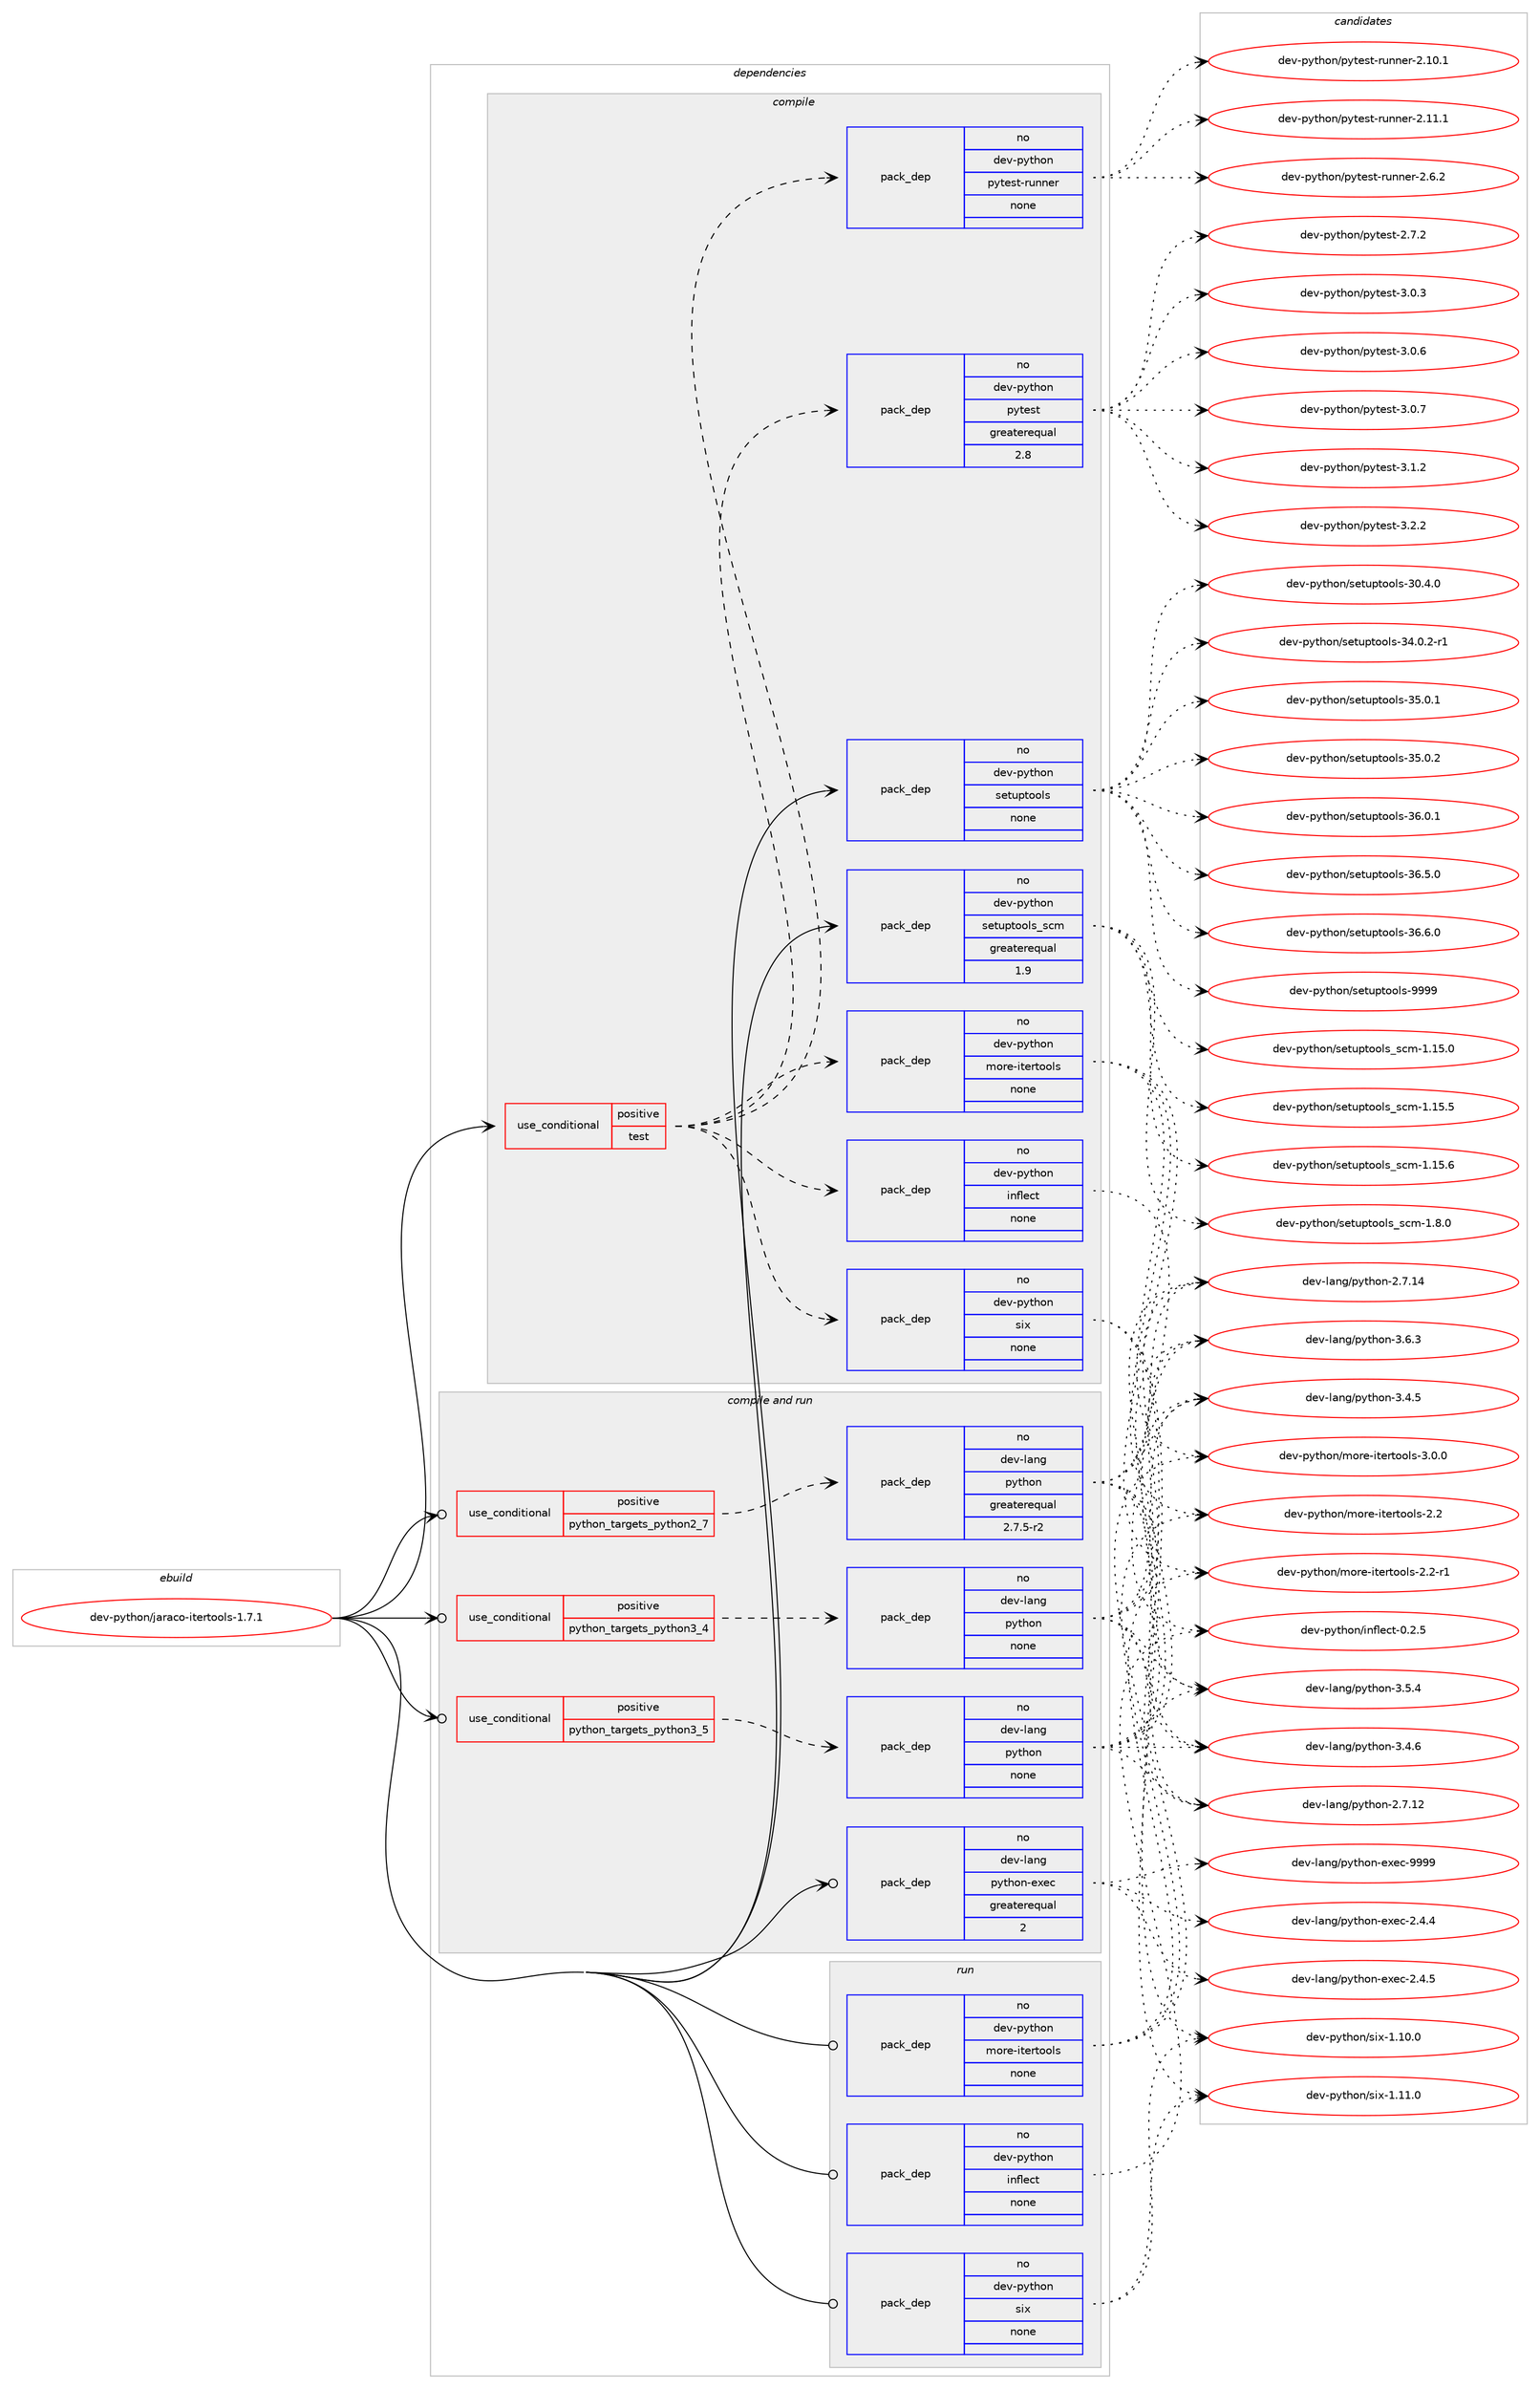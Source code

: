 digraph prolog {

# *************
# Graph options
# *************

newrank=true;
concentrate=true;
compound=true;
graph [rankdir=LR,fontname=Helvetica,fontsize=10,ranksep=1.5];#, ranksep=2.5, nodesep=0.2];
edge  [arrowhead=vee];
node  [fontname=Helvetica,fontsize=10];

# **********
# The ebuild
# **********

subgraph cluster_leftcol {
color=gray;
rank=same;
label=<<i>ebuild</i>>;
id [label="dev-python/jaraco-itertools-1.7.1", color=red, width=4, href="../dev-python/jaraco-itertools-1.7.1.svg"];
}

# ****************
# The dependencies
# ****************

subgraph cluster_midcol {
color=gray;
label=<<i>dependencies</i>>;
subgraph cluster_compile {
fillcolor="#eeeeee";
style=filled;
label=<<i>compile</i>>;
subgraph cond34297 {
dependency162383 [label=<<TABLE BORDER="0" CELLBORDER="1" CELLSPACING="0" CELLPADDING="4"><TR><TD ROWSPAN="3" CELLPADDING="10">use_conditional</TD></TR><TR><TD>positive</TD></TR><TR><TD>test</TD></TR></TABLE>>, shape=none, color=red];
subgraph pack124234 {
dependency162384 [label=<<TABLE BORDER="0" CELLBORDER="1" CELLSPACING="0" CELLPADDING="4" WIDTH="220"><TR><TD ROWSPAN="6" CELLPADDING="30">pack_dep</TD></TR><TR><TD WIDTH="110">no</TD></TR><TR><TD>dev-python</TD></TR><TR><TD>six</TD></TR><TR><TD>none</TD></TR><TR><TD></TD></TR></TABLE>>, shape=none, color=blue];
}
dependency162383:e -> dependency162384:w [weight=20,style="dashed",arrowhead="vee"];
subgraph pack124235 {
dependency162385 [label=<<TABLE BORDER="0" CELLBORDER="1" CELLSPACING="0" CELLPADDING="4" WIDTH="220"><TR><TD ROWSPAN="6" CELLPADDING="30">pack_dep</TD></TR><TR><TD WIDTH="110">no</TD></TR><TR><TD>dev-python</TD></TR><TR><TD>inflect</TD></TR><TR><TD>none</TD></TR><TR><TD></TD></TR></TABLE>>, shape=none, color=blue];
}
dependency162383:e -> dependency162385:w [weight=20,style="dashed",arrowhead="vee"];
subgraph pack124236 {
dependency162386 [label=<<TABLE BORDER="0" CELLBORDER="1" CELLSPACING="0" CELLPADDING="4" WIDTH="220"><TR><TD ROWSPAN="6" CELLPADDING="30">pack_dep</TD></TR><TR><TD WIDTH="110">no</TD></TR><TR><TD>dev-python</TD></TR><TR><TD>more-itertools</TD></TR><TR><TD>none</TD></TR><TR><TD></TD></TR></TABLE>>, shape=none, color=blue];
}
dependency162383:e -> dependency162386:w [weight=20,style="dashed",arrowhead="vee"];
subgraph pack124237 {
dependency162387 [label=<<TABLE BORDER="0" CELLBORDER="1" CELLSPACING="0" CELLPADDING="4" WIDTH="220"><TR><TD ROWSPAN="6" CELLPADDING="30">pack_dep</TD></TR><TR><TD WIDTH="110">no</TD></TR><TR><TD>dev-python</TD></TR><TR><TD>pytest</TD></TR><TR><TD>greaterequal</TD></TR><TR><TD>2.8</TD></TR></TABLE>>, shape=none, color=blue];
}
dependency162383:e -> dependency162387:w [weight=20,style="dashed",arrowhead="vee"];
subgraph pack124238 {
dependency162388 [label=<<TABLE BORDER="0" CELLBORDER="1" CELLSPACING="0" CELLPADDING="4" WIDTH="220"><TR><TD ROWSPAN="6" CELLPADDING="30">pack_dep</TD></TR><TR><TD WIDTH="110">no</TD></TR><TR><TD>dev-python</TD></TR><TR><TD>pytest-runner</TD></TR><TR><TD>none</TD></TR><TR><TD></TD></TR></TABLE>>, shape=none, color=blue];
}
dependency162383:e -> dependency162388:w [weight=20,style="dashed",arrowhead="vee"];
}
id:e -> dependency162383:w [weight=20,style="solid",arrowhead="vee"];
subgraph pack124239 {
dependency162389 [label=<<TABLE BORDER="0" CELLBORDER="1" CELLSPACING="0" CELLPADDING="4" WIDTH="220"><TR><TD ROWSPAN="6" CELLPADDING="30">pack_dep</TD></TR><TR><TD WIDTH="110">no</TD></TR><TR><TD>dev-python</TD></TR><TR><TD>setuptools</TD></TR><TR><TD>none</TD></TR><TR><TD></TD></TR></TABLE>>, shape=none, color=blue];
}
id:e -> dependency162389:w [weight=20,style="solid",arrowhead="vee"];
subgraph pack124240 {
dependency162390 [label=<<TABLE BORDER="0" CELLBORDER="1" CELLSPACING="0" CELLPADDING="4" WIDTH="220"><TR><TD ROWSPAN="6" CELLPADDING="30">pack_dep</TD></TR><TR><TD WIDTH="110">no</TD></TR><TR><TD>dev-python</TD></TR><TR><TD>setuptools_scm</TD></TR><TR><TD>greaterequal</TD></TR><TR><TD>1.9</TD></TR></TABLE>>, shape=none, color=blue];
}
id:e -> dependency162390:w [weight=20,style="solid",arrowhead="vee"];
}
subgraph cluster_compileandrun {
fillcolor="#eeeeee";
style=filled;
label=<<i>compile and run</i>>;
subgraph cond34298 {
dependency162391 [label=<<TABLE BORDER="0" CELLBORDER="1" CELLSPACING="0" CELLPADDING="4"><TR><TD ROWSPAN="3" CELLPADDING="10">use_conditional</TD></TR><TR><TD>positive</TD></TR><TR><TD>python_targets_python2_7</TD></TR></TABLE>>, shape=none, color=red];
subgraph pack124241 {
dependency162392 [label=<<TABLE BORDER="0" CELLBORDER="1" CELLSPACING="0" CELLPADDING="4" WIDTH="220"><TR><TD ROWSPAN="6" CELLPADDING="30">pack_dep</TD></TR><TR><TD WIDTH="110">no</TD></TR><TR><TD>dev-lang</TD></TR><TR><TD>python</TD></TR><TR><TD>greaterequal</TD></TR><TR><TD>2.7.5-r2</TD></TR></TABLE>>, shape=none, color=blue];
}
dependency162391:e -> dependency162392:w [weight=20,style="dashed",arrowhead="vee"];
}
id:e -> dependency162391:w [weight=20,style="solid",arrowhead="odotvee"];
subgraph cond34299 {
dependency162393 [label=<<TABLE BORDER="0" CELLBORDER="1" CELLSPACING="0" CELLPADDING="4"><TR><TD ROWSPAN="3" CELLPADDING="10">use_conditional</TD></TR><TR><TD>positive</TD></TR><TR><TD>python_targets_python3_4</TD></TR></TABLE>>, shape=none, color=red];
subgraph pack124242 {
dependency162394 [label=<<TABLE BORDER="0" CELLBORDER="1" CELLSPACING="0" CELLPADDING="4" WIDTH="220"><TR><TD ROWSPAN="6" CELLPADDING="30">pack_dep</TD></TR><TR><TD WIDTH="110">no</TD></TR><TR><TD>dev-lang</TD></TR><TR><TD>python</TD></TR><TR><TD>none</TD></TR><TR><TD></TD></TR></TABLE>>, shape=none, color=blue];
}
dependency162393:e -> dependency162394:w [weight=20,style="dashed",arrowhead="vee"];
}
id:e -> dependency162393:w [weight=20,style="solid",arrowhead="odotvee"];
subgraph cond34300 {
dependency162395 [label=<<TABLE BORDER="0" CELLBORDER="1" CELLSPACING="0" CELLPADDING="4"><TR><TD ROWSPAN="3" CELLPADDING="10">use_conditional</TD></TR><TR><TD>positive</TD></TR><TR><TD>python_targets_python3_5</TD></TR></TABLE>>, shape=none, color=red];
subgraph pack124243 {
dependency162396 [label=<<TABLE BORDER="0" CELLBORDER="1" CELLSPACING="0" CELLPADDING="4" WIDTH="220"><TR><TD ROWSPAN="6" CELLPADDING="30">pack_dep</TD></TR><TR><TD WIDTH="110">no</TD></TR><TR><TD>dev-lang</TD></TR><TR><TD>python</TD></TR><TR><TD>none</TD></TR><TR><TD></TD></TR></TABLE>>, shape=none, color=blue];
}
dependency162395:e -> dependency162396:w [weight=20,style="dashed",arrowhead="vee"];
}
id:e -> dependency162395:w [weight=20,style="solid",arrowhead="odotvee"];
subgraph pack124244 {
dependency162397 [label=<<TABLE BORDER="0" CELLBORDER="1" CELLSPACING="0" CELLPADDING="4" WIDTH="220"><TR><TD ROWSPAN="6" CELLPADDING="30">pack_dep</TD></TR><TR><TD WIDTH="110">no</TD></TR><TR><TD>dev-lang</TD></TR><TR><TD>python-exec</TD></TR><TR><TD>greaterequal</TD></TR><TR><TD>2</TD></TR></TABLE>>, shape=none, color=blue];
}
id:e -> dependency162397:w [weight=20,style="solid",arrowhead="odotvee"];
}
subgraph cluster_run {
fillcolor="#eeeeee";
style=filled;
label=<<i>run</i>>;
subgraph pack124245 {
dependency162398 [label=<<TABLE BORDER="0" CELLBORDER="1" CELLSPACING="0" CELLPADDING="4" WIDTH="220"><TR><TD ROWSPAN="6" CELLPADDING="30">pack_dep</TD></TR><TR><TD WIDTH="110">no</TD></TR><TR><TD>dev-python</TD></TR><TR><TD>inflect</TD></TR><TR><TD>none</TD></TR><TR><TD></TD></TR></TABLE>>, shape=none, color=blue];
}
id:e -> dependency162398:w [weight=20,style="solid",arrowhead="odot"];
subgraph pack124246 {
dependency162399 [label=<<TABLE BORDER="0" CELLBORDER="1" CELLSPACING="0" CELLPADDING="4" WIDTH="220"><TR><TD ROWSPAN="6" CELLPADDING="30">pack_dep</TD></TR><TR><TD WIDTH="110">no</TD></TR><TR><TD>dev-python</TD></TR><TR><TD>more-itertools</TD></TR><TR><TD>none</TD></TR><TR><TD></TD></TR></TABLE>>, shape=none, color=blue];
}
id:e -> dependency162399:w [weight=20,style="solid",arrowhead="odot"];
subgraph pack124247 {
dependency162400 [label=<<TABLE BORDER="0" CELLBORDER="1" CELLSPACING="0" CELLPADDING="4" WIDTH="220"><TR><TD ROWSPAN="6" CELLPADDING="30">pack_dep</TD></TR><TR><TD WIDTH="110">no</TD></TR><TR><TD>dev-python</TD></TR><TR><TD>six</TD></TR><TR><TD>none</TD></TR><TR><TD></TD></TR></TABLE>>, shape=none, color=blue];
}
id:e -> dependency162400:w [weight=20,style="solid",arrowhead="odot"];
}
}

# **************
# The candidates
# **************

subgraph cluster_choices {
rank=same;
color=gray;
label=<<i>candidates</i>>;

subgraph choice124234 {
color=black;
nodesep=1;
choice100101118451121211161041111104711510512045494649484648 [label="dev-python/six-1.10.0", color=red, width=4,href="../dev-python/six-1.10.0.svg"];
choice100101118451121211161041111104711510512045494649494648 [label="dev-python/six-1.11.0", color=red, width=4,href="../dev-python/six-1.11.0.svg"];
dependency162384:e -> choice100101118451121211161041111104711510512045494649484648:w [style=dotted,weight="100"];
dependency162384:e -> choice100101118451121211161041111104711510512045494649494648:w [style=dotted,weight="100"];
}
subgraph choice124235 {
color=black;
nodesep=1;
choice100101118451121211161041111104710511010210810199116454846504653 [label="dev-python/inflect-0.2.5", color=red, width=4,href="../dev-python/inflect-0.2.5.svg"];
dependency162385:e -> choice100101118451121211161041111104710511010210810199116454846504653:w [style=dotted,weight="100"];
}
subgraph choice124236 {
color=black;
nodesep=1;
choice10010111845112121116104111110471091111141014510511610111411611111110811545504650 [label="dev-python/more-itertools-2.2", color=red, width=4,href="../dev-python/more-itertools-2.2.svg"];
choice100101118451121211161041111104710911111410145105116101114116111111108115455046504511449 [label="dev-python/more-itertools-2.2-r1", color=red, width=4,href="../dev-python/more-itertools-2.2-r1.svg"];
choice100101118451121211161041111104710911111410145105116101114116111111108115455146484648 [label="dev-python/more-itertools-3.0.0", color=red, width=4,href="../dev-python/more-itertools-3.0.0.svg"];
dependency162386:e -> choice10010111845112121116104111110471091111141014510511610111411611111110811545504650:w [style=dotted,weight="100"];
dependency162386:e -> choice100101118451121211161041111104710911111410145105116101114116111111108115455046504511449:w [style=dotted,weight="100"];
dependency162386:e -> choice100101118451121211161041111104710911111410145105116101114116111111108115455146484648:w [style=dotted,weight="100"];
}
subgraph choice124237 {
color=black;
nodesep=1;
choice1001011184511212111610411111047112121116101115116455046554650 [label="dev-python/pytest-2.7.2", color=red, width=4,href="../dev-python/pytest-2.7.2.svg"];
choice1001011184511212111610411111047112121116101115116455146484651 [label="dev-python/pytest-3.0.3", color=red, width=4,href="../dev-python/pytest-3.0.3.svg"];
choice1001011184511212111610411111047112121116101115116455146484654 [label="dev-python/pytest-3.0.6", color=red, width=4,href="../dev-python/pytest-3.0.6.svg"];
choice1001011184511212111610411111047112121116101115116455146484655 [label="dev-python/pytest-3.0.7", color=red, width=4,href="../dev-python/pytest-3.0.7.svg"];
choice1001011184511212111610411111047112121116101115116455146494650 [label="dev-python/pytest-3.1.2", color=red, width=4,href="../dev-python/pytest-3.1.2.svg"];
choice1001011184511212111610411111047112121116101115116455146504650 [label="dev-python/pytest-3.2.2", color=red, width=4,href="../dev-python/pytest-3.2.2.svg"];
dependency162387:e -> choice1001011184511212111610411111047112121116101115116455046554650:w [style=dotted,weight="100"];
dependency162387:e -> choice1001011184511212111610411111047112121116101115116455146484651:w [style=dotted,weight="100"];
dependency162387:e -> choice1001011184511212111610411111047112121116101115116455146484654:w [style=dotted,weight="100"];
dependency162387:e -> choice1001011184511212111610411111047112121116101115116455146484655:w [style=dotted,weight="100"];
dependency162387:e -> choice1001011184511212111610411111047112121116101115116455146494650:w [style=dotted,weight="100"];
dependency162387:e -> choice1001011184511212111610411111047112121116101115116455146504650:w [style=dotted,weight="100"];
}
subgraph choice124238 {
color=black;
nodesep=1;
choice10010111845112121116104111110471121211161011151164511411711011010111445504649484649 [label="dev-python/pytest-runner-2.10.1", color=red, width=4,href="../dev-python/pytest-runner-2.10.1.svg"];
choice10010111845112121116104111110471121211161011151164511411711011010111445504649494649 [label="dev-python/pytest-runner-2.11.1", color=red, width=4,href="../dev-python/pytest-runner-2.11.1.svg"];
choice100101118451121211161041111104711212111610111511645114117110110101114455046544650 [label="dev-python/pytest-runner-2.6.2", color=red, width=4,href="../dev-python/pytest-runner-2.6.2.svg"];
dependency162388:e -> choice10010111845112121116104111110471121211161011151164511411711011010111445504649484649:w [style=dotted,weight="100"];
dependency162388:e -> choice10010111845112121116104111110471121211161011151164511411711011010111445504649494649:w [style=dotted,weight="100"];
dependency162388:e -> choice100101118451121211161041111104711212111610111511645114117110110101114455046544650:w [style=dotted,weight="100"];
}
subgraph choice124239 {
color=black;
nodesep=1;
choice100101118451121211161041111104711510111611711211611111110811545514846524648 [label="dev-python/setuptools-30.4.0", color=red, width=4,href="../dev-python/setuptools-30.4.0.svg"];
choice1001011184511212111610411111047115101116117112116111111108115455152464846504511449 [label="dev-python/setuptools-34.0.2-r1", color=red, width=4,href="../dev-python/setuptools-34.0.2-r1.svg"];
choice100101118451121211161041111104711510111611711211611111110811545515346484649 [label="dev-python/setuptools-35.0.1", color=red, width=4,href="../dev-python/setuptools-35.0.1.svg"];
choice100101118451121211161041111104711510111611711211611111110811545515346484650 [label="dev-python/setuptools-35.0.2", color=red, width=4,href="../dev-python/setuptools-35.0.2.svg"];
choice100101118451121211161041111104711510111611711211611111110811545515446484649 [label="dev-python/setuptools-36.0.1", color=red, width=4,href="../dev-python/setuptools-36.0.1.svg"];
choice100101118451121211161041111104711510111611711211611111110811545515446534648 [label="dev-python/setuptools-36.5.0", color=red, width=4,href="../dev-python/setuptools-36.5.0.svg"];
choice100101118451121211161041111104711510111611711211611111110811545515446544648 [label="dev-python/setuptools-36.6.0", color=red, width=4,href="../dev-python/setuptools-36.6.0.svg"];
choice10010111845112121116104111110471151011161171121161111111081154557575757 [label="dev-python/setuptools-9999", color=red, width=4,href="../dev-python/setuptools-9999.svg"];
dependency162389:e -> choice100101118451121211161041111104711510111611711211611111110811545514846524648:w [style=dotted,weight="100"];
dependency162389:e -> choice1001011184511212111610411111047115101116117112116111111108115455152464846504511449:w [style=dotted,weight="100"];
dependency162389:e -> choice100101118451121211161041111104711510111611711211611111110811545515346484649:w [style=dotted,weight="100"];
dependency162389:e -> choice100101118451121211161041111104711510111611711211611111110811545515346484650:w [style=dotted,weight="100"];
dependency162389:e -> choice100101118451121211161041111104711510111611711211611111110811545515446484649:w [style=dotted,weight="100"];
dependency162389:e -> choice100101118451121211161041111104711510111611711211611111110811545515446534648:w [style=dotted,weight="100"];
dependency162389:e -> choice100101118451121211161041111104711510111611711211611111110811545515446544648:w [style=dotted,weight="100"];
dependency162389:e -> choice10010111845112121116104111110471151011161171121161111111081154557575757:w [style=dotted,weight="100"];
}
subgraph choice124240 {
color=black;
nodesep=1;
choice1001011184511212111610411111047115101116117112116111111108115951159910945494649534648 [label="dev-python/setuptools_scm-1.15.0", color=red, width=4,href="../dev-python/setuptools_scm-1.15.0.svg"];
choice1001011184511212111610411111047115101116117112116111111108115951159910945494649534653 [label="dev-python/setuptools_scm-1.15.5", color=red, width=4,href="../dev-python/setuptools_scm-1.15.5.svg"];
choice1001011184511212111610411111047115101116117112116111111108115951159910945494649534654 [label="dev-python/setuptools_scm-1.15.6", color=red, width=4,href="../dev-python/setuptools_scm-1.15.6.svg"];
choice10010111845112121116104111110471151011161171121161111111081159511599109454946564648 [label="dev-python/setuptools_scm-1.8.0", color=red, width=4,href="../dev-python/setuptools_scm-1.8.0.svg"];
dependency162390:e -> choice1001011184511212111610411111047115101116117112116111111108115951159910945494649534648:w [style=dotted,weight="100"];
dependency162390:e -> choice1001011184511212111610411111047115101116117112116111111108115951159910945494649534653:w [style=dotted,weight="100"];
dependency162390:e -> choice1001011184511212111610411111047115101116117112116111111108115951159910945494649534654:w [style=dotted,weight="100"];
dependency162390:e -> choice10010111845112121116104111110471151011161171121161111111081159511599109454946564648:w [style=dotted,weight="100"];
}
subgraph choice124241 {
color=black;
nodesep=1;
choice10010111845108971101034711212111610411111045504655464950 [label="dev-lang/python-2.7.12", color=red, width=4,href="../dev-lang/python-2.7.12.svg"];
choice10010111845108971101034711212111610411111045504655464952 [label="dev-lang/python-2.7.14", color=red, width=4,href="../dev-lang/python-2.7.14.svg"];
choice100101118451089711010347112121116104111110455146524653 [label="dev-lang/python-3.4.5", color=red, width=4,href="../dev-lang/python-3.4.5.svg"];
choice100101118451089711010347112121116104111110455146524654 [label="dev-lang/python-3.4.6", color=red, width=4,href="../dev-lang/python-3.4.6.svg"];
choice100101118451089711010347112121116104111110455146534652 [label="dev-lang/python-3.5.4", color=red, width=4,href="../dev-lang/python-3.5.4.svg"];
choice100101118451089711010347112121116104111110455146544651 [label="dev-lang/python-3.6.3", color=red, width=4,href="../dev-lang/python-3.6.3.svg"];
dependency162392:e -> choice10010111845108971101034711212111610411111045504655464950:w [style=dotted,weight="100"];
dependency162392:e -> choice10010111845108971101034711212111610411111045504655464952:w [style=dotted,weight="100"];
dependency162392:e -> choice100101118451089711010347112121116104111110455146524653:w [style=dotted,weight="100"];
dependency162392:e -> choice100101118451089711010347112121116104111110455146524654:w [style=dotted,weight="100"];
dependency162392:e -> choice100101118451089711010347112121116104111110455146534652:w [style=dotted,weight="100"];
dependency162392:e -> choice100101118451089711010347112121116104111110455146544651:w [style=dotted,weight="100"];
}
subgraph choice124242 {
color=black;
nodesep=1;
choice10010111845108971101034711212111610411111045504655464950 [label="dev-lang/python-2.7.12", color=red, width=4,href="../dev-lang/python-2.7.12.svg"];
choice10010111845108971101034711212111610411111045504655464952 [label="dev-lang/python-2.7.14", color=red, width=4,href="../dev-lang/python-2.7.14.svg"];
choice100101118451089711010347112121116104111110455146524653 [label="dev-lang/python-3.4.5", color=red, width=4,href="../dev-lang/python-3.4.5.svg"];
choice100101118451089711010347112121116104111110455146524654 [label="dev-lang/python-3.4.6", color=red, width=4,href="../dev-lang/python-3.4.6.svg"];
choice100101118451089711010347112121116104111110455146534652 [label="dev-lang/python-3.5.4", color=red, width=4,href="../dev-lang/python-3.5.4.svg"];
choice100101118451089711010347112121116104111110455146544651 [label="dev-lang/python-3.6.3", color=red, width=4,href="../dev-lang/python-3.6.3.svg"];
dependency162394:e -> choice10010111845108971101034711212111610411111045504655464950:w [style=dotted,weight="100"];
dependency162394:e -> choice10010111845108971101034711212111610411111045504655464952:w [style=dotted,weight="100"];
dependency162394:e -> choice100101118451089711010347112121116104111110455146524653:w [style=dotted,weight="100"];
dependency162394:e -> choice100101118451089711010347112121116104111110455146524654:w [style=dotted,weight="100"];
dependency162394:e -> choice100101118451089711010347112121116104111110455146534652:w [style=dotted,weight="100"];
dependency162394:e -> choice100101118451089711010347112121116104111110455146544651:w [style=dotted,weight="100"];
}
subgraph choice124243 {
color=black;
nodesep=1;
choice10010111845108971101034711212111610411111045504655464950 [label="dev-lang/python-2.7.12", color=red, width=4,href="../dev-lang/python-2.7.12.svg"];
choice10010111845108971101034711212111610411111045504655464952 [label="dev-lang/python-2.7.14", color=red, width=4,href="../dev-lang/python-2.7.14.svg"];
choice100101118451089711010347112121116104111110455146524653 [label="dev-lang/python-3.4.5", color=red, width=4,href="../dev-lang/python-3.4.5.svg"];
choice100101118451089711010347112121116104111110455146524654 [label="dev-lang/python-3.4.6", color=red, width=4,href="../dev-lang/python-3.4.6.svg"];
choice100101118451089711010347112121116104111110455146534652 [label="dev-lang/python-3.5.4", color=red, width=4,href="../dev-lang/python-3.5.4.svg"];
choice100101118451089711010347112121116104111110455146544651 [label="dev-lang/python-3.6.3", color=red, width=4,href="../dev-lang/python-3.6.3.svg"];
dependency162396:e -> choice10010111845108971101034711212111610411111045504655464950:w [style=dotted,weight="100"];
dependency162396:e -> choice10010111845108971101034711212111610411111045504655464952:w [style=dotted,weight="100"];
dependency162396:e -> choice100101118451089711010347112121116104111110455146524653:w [style=dotted,weight="100"];
dependency162396:e -> choice100101118451089711010347112121116104111110455146524654:w [style=dotted,weight="100"];
dependency162396:e -> choice100101118451089711010347112121116104111110455146534652:w [style=dotted,weight="100"];
dependency162396:e -> choice100101118451089711010347112121116104111110455146544651:w [style=dotted,weight="100"];
}
subgraph choice124244 {
color=black;
nodesep=1;
choice1001011184510897110103471121211161041111104510112010199455046524652 [label="dev-lang/python-exec-2.4.4", color=red, width=4,href="../dev-lang/python-exec-2.4.4.svg"];
choice1001011184510897110103471121211161041111104510112010199455046524653 [label="dev-lang/python-exec-2.4.5", color=red, width=4,href="../dev-lang/python-exec-2.4.5.svg"];
choice10010111845108971101034711212111610411111045101120101994557575757 [label="dev-lang/python-exec-9999", color=red, width=4,href="../dev-lang/python-exec-9999.svg"];
dependency162397:e -> choice1001011184510897110103471121211161041111104510112010199455046524652:w [style=dotted,weight="100"];
dependency162397:e -> choice1001011184510897110103471121211161041111104510112010199455046524653:w [style=dotted,weight="100"];
dependency162397:e -> choice10010111845108971101034711212111610411111045101120101994557575757:w [style=dotted,weight="100"];
}
subgraph choice124245 {
color=black;
nodesep=1;
choice100101118451121211161041111104710511010210810199116454846504653 [label="dev-python/inflect-0.2.5", color=red, width=4,href="../dev-python/inflect-0.2.5.svg"];
dependency162398:e -> choice100101118451121211161041111104710511010210810199116454846504653:w [style=dotted,weight="100"];
}
subgraph choice124246 {
color=black;
nodesep=1;
choice10010111845112121116104111110471091111141014510511610111411611111110811545504650 [label="dev-python/more-itertools-2.2", color=red, width=4,href="../dev-python/more-itertools-2.2.svg"];
choice100101118451121211161041111104710911111410145105116101114116111111108115455046504511449 [label="dev-python/more-itertools-2.2-r1", color=red, width=4,href="../dev-python/more-itertools-2.2-r1.svg"];
choice100101118451121211161041111104710911111410145105116101114116111111108115455146484648 [label="dev-python/more-itertools-3.0.0", color=red, width=4,href="../dev-python/more-itertools-3.0.0.svg"];
dependency162399:e -> choice10010111845112121116104111110471091111141014510511610111411611111110811545504650:w [style=dotted,weight="100"];
dependency162399:e -> choice100101118451121211161041111104710911111410145105116101114116111111108115455046504511449:w [style=dotted,weight="100"];
dependency162399:e -> choice100101118451121211161041111104710911111410145105116101114116111111108115455146484648:w [style=dotted,weight="100"];
}
subgraph choice124247 {
color=black;
nodesep=1;
choice100101118451121211161041111104711510512045494649484648 [label="dev-python/six-1.10.0", color=red, width=4,href="../dev-python/six-1.10.0.svg"];
choice100101118451121211161041111104711510512045494649494648 [label="dev-python/six-1.11.0", color=red, width=4,href="../dev-python/six-1.11.0.svg"];
dependency162400:e -> choice100101118451121211161041111104711510512045494649484648:w [style=dotted,weight="100"];
dependency162400:e -> choice100101118451121211161041111104711510512045494649494648:w [style=dotted,weight="100"];
}
}

}
